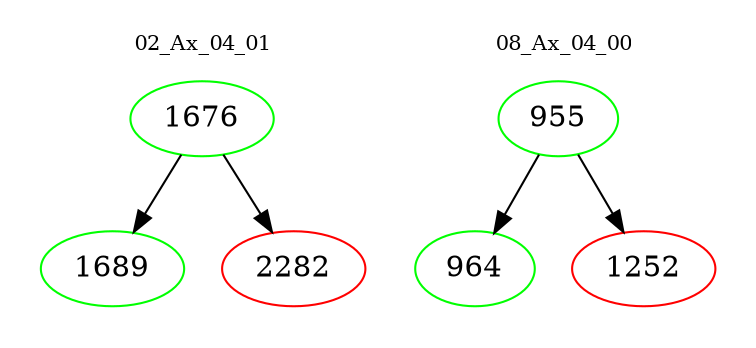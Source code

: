digraph{
subgraph cluster_0 {
color = white
label = "02_Ax_04_01";
fontsize=10;
T0_1676 [label="1676", color="green"]
T0_1676 -> T0_1689 [color="black"]
T0_1689 [label="1689", color="green"]
T0_1676 -> T0_2282 [color="black"]
T0_2282 [label="2282", color="red"]
}
subgraph cluster_1 {
color = white
label = "08_Ax_04_00";
fontsize=10;
T1_955 [label="955", color="green"]
T1_955 -> T1_964 [color="black"]
T1_964 [label="964", color="green"]
T1_955 -> T1_1252 [color="black"]
T1_1252 [label="1252", color="red"]
}
}
